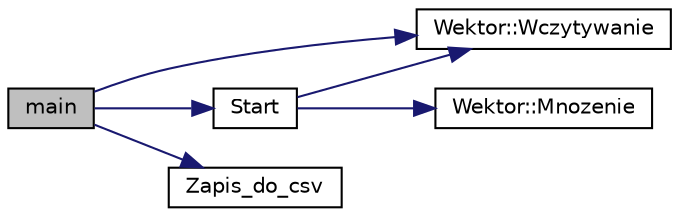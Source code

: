 digraph G
{
  edge [fontname="Helvetica",fontsize="10",labelfontname="Helvetica",labelfontsize="10"];
  node [fontname="Helvetica",fontsize="10",shape=record];
  rankdir="LR";
  Node1 [label="main",height=0.2,width=0.4,color="black", fillcolor="grey75", style="filled" fontcolor="black"];
  Node1 -> Node2 [color="midnightblue",fontsize="10",style="solid",fontname="Helvetica"];
  Node2 [label="Wektor::Wczytywanie",height=0.2,width=0.4,color="black", fillcolor="white", style="filled",URL="$class_wektor.html#ab92e4e4bded170a49ebfd48be164b91c",tooltip="Wczytywanie liczb z pliku do wektora."];
  Node1 -> Node3 [color="midnightblue",fontsize="10",style="solid",fontname="Helvetica"];
  Node3 [label="Start",height=0.2,width=0.4,color="black", fillcolor="white", style="filled",URL="$funkcje_8hh.html#a6e69b8076e8103fe9d3a941fedbbbd5a",tooltip="Funkcja Start obslugujaca wywolanie algorytmu i mierzenie czasu wykonania."];
  Node3 -> Node4 [color="midnightblue",fontsize="10",style="solid",fontname="Helvetica"];
  Node4 [label="Wektor::Mnozenie",height=0.2,width=0.4,color="black", fillcolor="white", style="filled",URL="$class_wektor.html#afdaf18c7476c6521326cefcac4c91b49",tooltip="Mnozenie wektora przez liczbe."];
  Node3 -> Node2 [color="midnightblue",fontsize="10",style="solid",fontname="Helvetica"];
  Node1 -> Node5 [color="midnightblue",fontsize="10",style="solid",fontname="Helvetica"];
  Node5 [label="Zapis_do_csv",height=0.2,width=0.4,color="black", fillcolor="white", style="filled",URL="$funkcje_8hh.html#addcaa6950d321eb4c005980d35423b27",tooltip="Zapisywanie danych do pliku .csv."];
}
